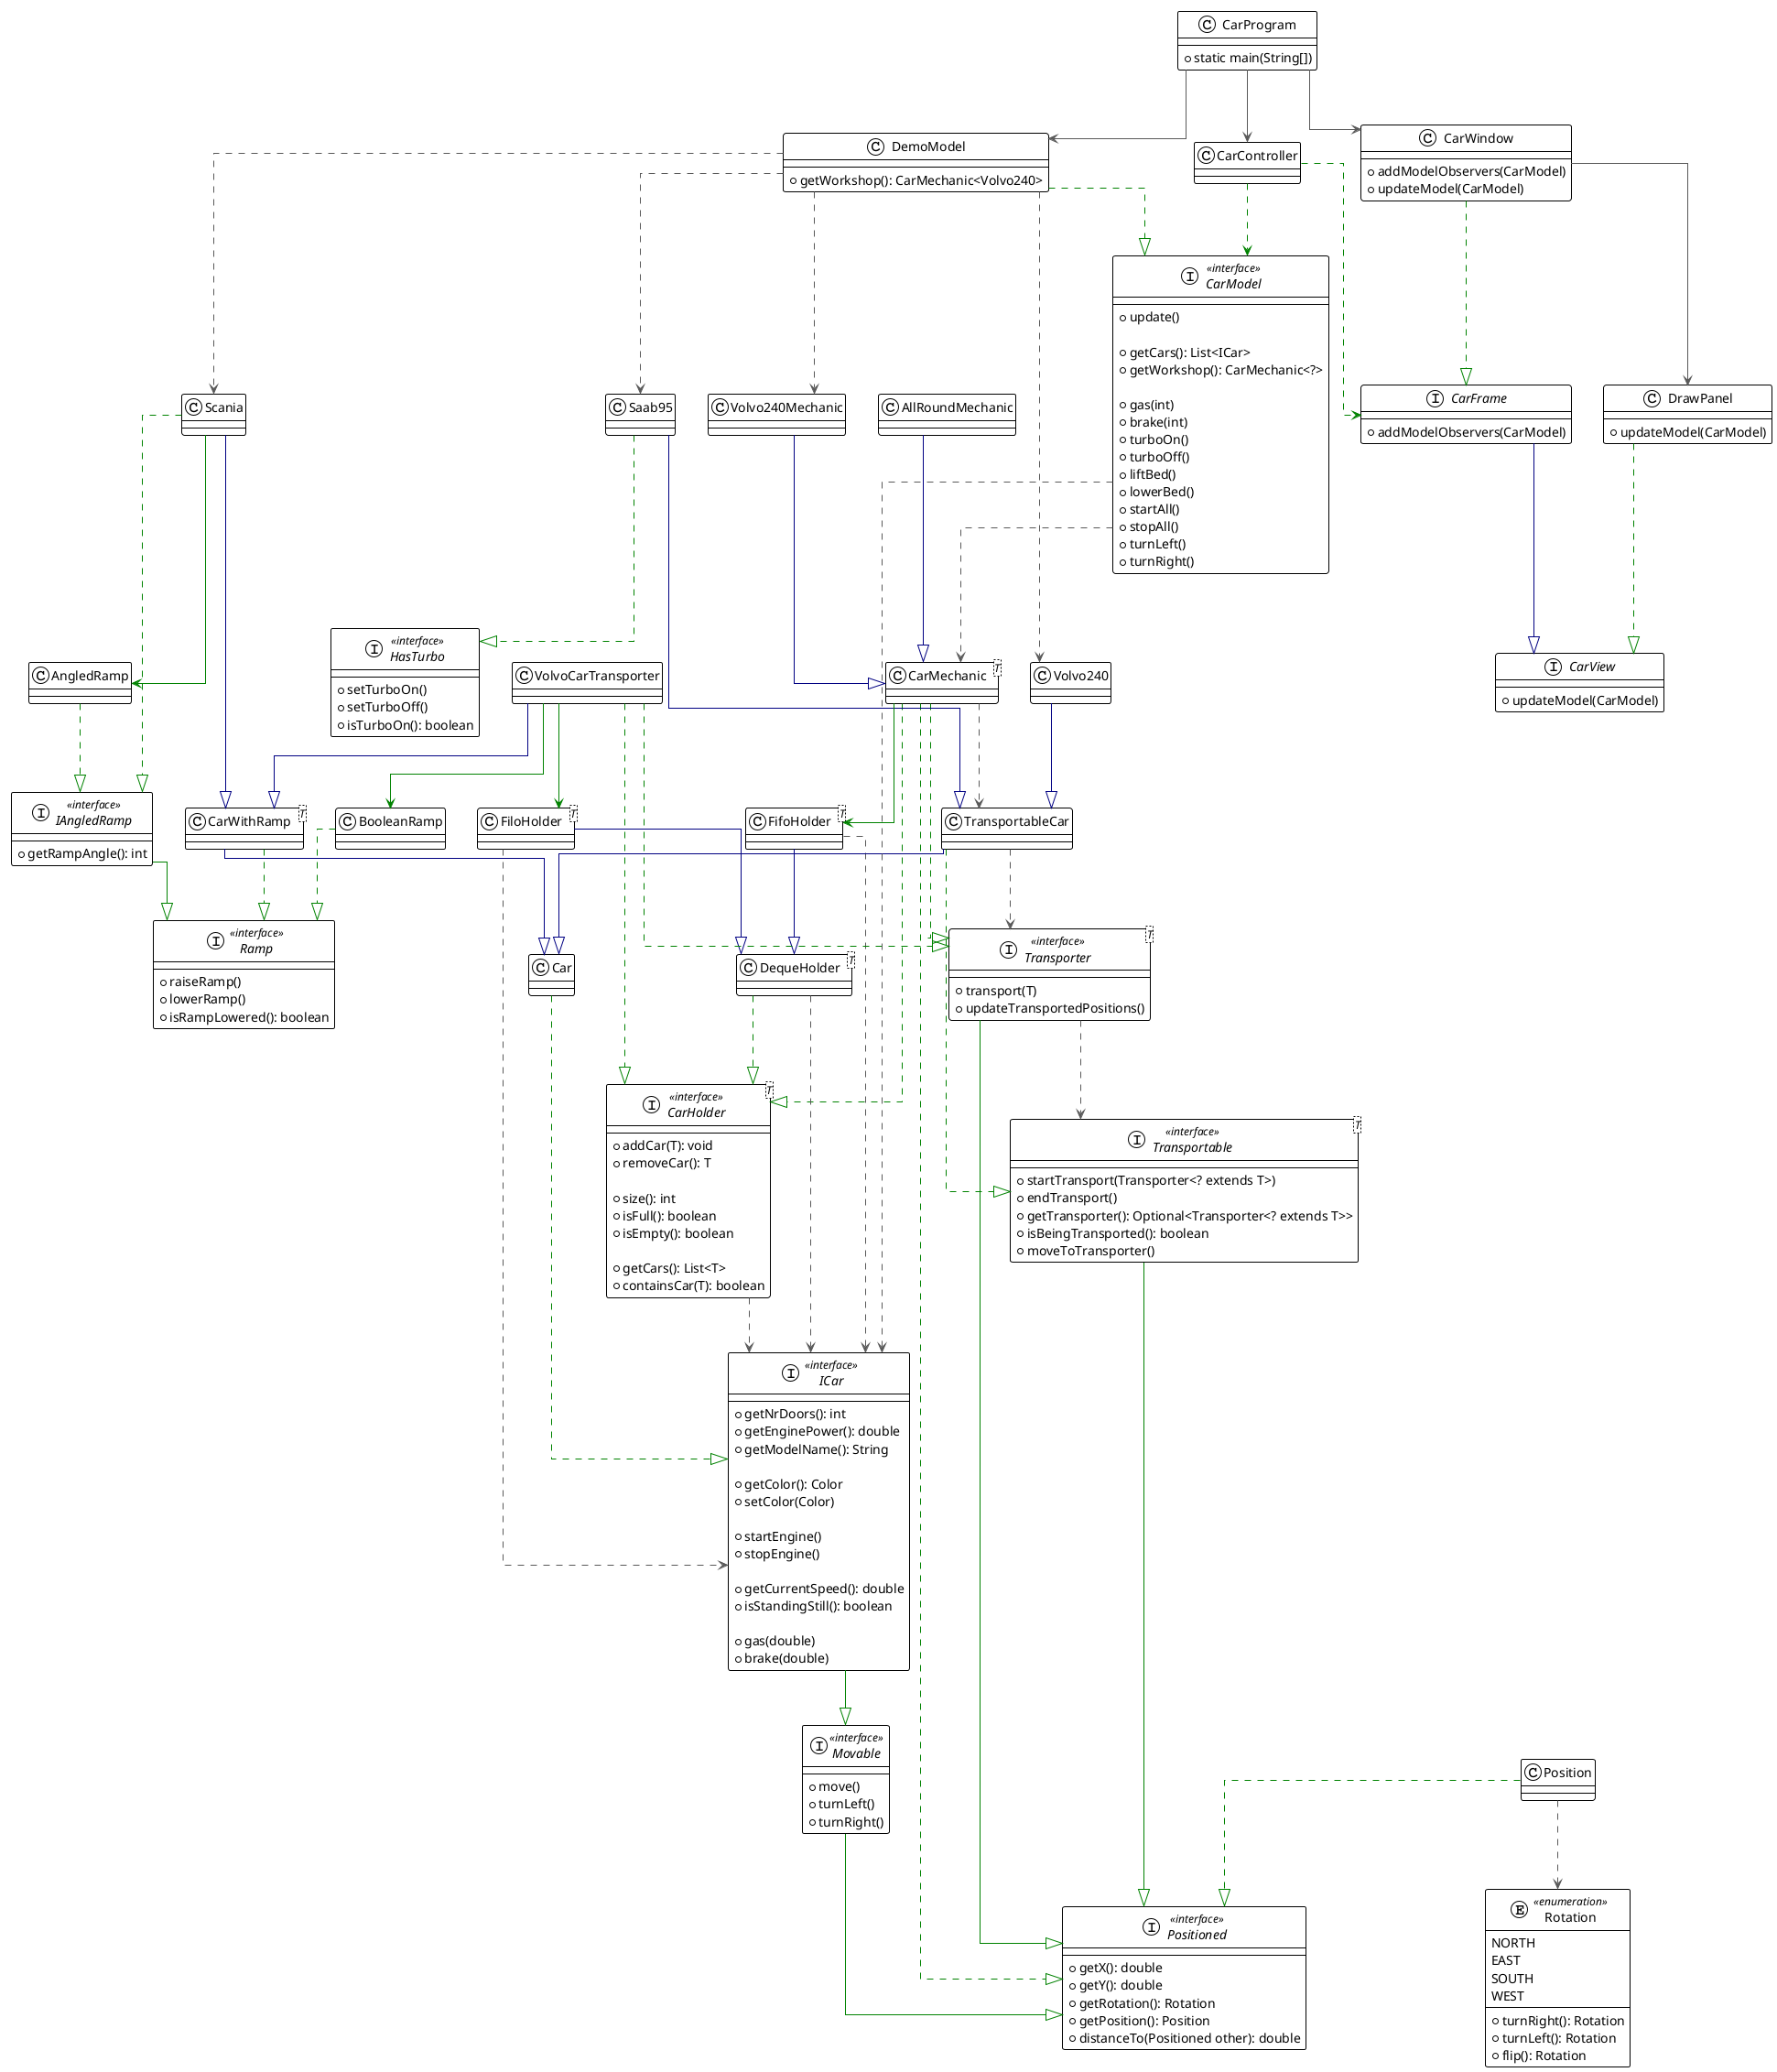 @startuml

!theme plain
top to bottom direction
skinparam linetype ortho

class AllRoundMechanic
class AngledRamp
class BooleanRamp
class Car
class CarProgram {
    + static main(String[])
}
class CarController
interface CarModel << interface >> {
    + update()

    + getCars(): List<ICar>
    + getWorkshop(): CarMechanic<?>

    + gas(int)
    + brake(int)
    + turboOn()
    + turboOff()
    + liftBed()
    + lowerBed()
    + startAll()
    + stopAll()
    + turnLeft()
    + turnRight()
}
class DemoModel {
    + getWorkshop(): CarMechanic<Volvo240>
}
interface CarHolder<T> << interface >> {
    + addCar(T): void
    + removeCar(): T

    + size(): int
    + isFull(): boolean
    + isEmpty(): boolean

    + getCars(): List<T>
    + containsCar(T): boolean
}
class CarMechanic<T>
interface CarView {
    + updateModel(CarModel)
}
interface CarFrame {
    + addModelObservers(CarModel)
}
class CarWindow {
    + addModelObservers(CarModel)
    + updateModel(CarModel)
}
class CarWithRamp<T>
class DequeHolder<T>
class DrawPanel {
    + updateModel(CarModel)
}
class FifoHolder<T>
class FiloHolder<T>
interface HasTurbo << interface >> {
    + setTurboOn()
    + setTurboOff()
    + isTurboOn(): boolean
}
interface IAngledRamp << interface >> {
    + getRampAngle(): int
}
interface ICar << interface >> {
    + getNrDoors(): int
    + getEnginePower(): double
    + getModelName(): String

    + getColor(): Color
    + setColor(Color)

    + startEngine()
    + stopEngine()

    + getCurrentSpeed(): double
    + isStandingStill(): boolean

    + gas(double)
    + brake(double)
}
interface Movable << interface >> {
    + move()
    + turnLeft()
    + turnRight()
}
class Position
interface Positioned << interface >> {
    + getX(): double
    + getY(): double
    + getRotation(): Rotation
    + getPosition(): Position
    + distanceTo(Positioned other): double
}
interface Ramp << interface >> {
    + raiseRamp()
    + lowerRamp()
    + isRampLowered(): boolean
}
enum Rotation << enumeration >> {
    NORTH
    EAST
    SOUTH
    WEST

    + turnRight(): Rotation
    + turnLeft(): Rotation
    + flip(): Rotation
}
class Saab95
class Scania
interface Transportable<T> << interface >> {
    + startTransport(Transporter<? extends T>)
    + endTransport()
    + getTransporter(): Optional<Transporter<? extends T>>
    + isBeingTransported(): boolean
    + moveToTransporter()
}
class TransportableCar
interface Transporter<T> << interface >> {
    + transport(T)
    + updateTransportedPositions()
}
class Volvo240
class Volvo240Mechanic
class VolvoCarTransporter

AllRoundMechanic     -[#000082,plain]-^  CarMechanic
AngledRamp           -[#008200,dashed]-^  IAngledRamp
BooleanRamp          -[#008200,dashed]-^  Ramp
Car                  -[#008200,dashed]-^  ICar
CarHolder            -[#595959,dashed]->  ICar
CarMechanic          -[#008200,dashed]-^  CarHolder
CarMechanic          -[#008200,dashed]-^  Positioned
CarMechanic          -[#595959,dashed]->  TransportableCar
CarMechanic          -[#008200,dashed]-^  Transporter
CarWithRamp          -[#000082,plain]-^  Car
CarWithRamp          -[#008200,dashed]-^  Ramp
DequeHolder          -[#008200,dashed]-^  CarHolder
DequeHolder          -[#595959,dashed]->  ICar
FifoHolder           -[#000082,plain]-^  DequeHolder
FifoHolder           -[#595959,dashed]->  ICar
FiloHolder           -[#000082,plain]-^  DequeHolder
FiloHolder           -[#595959,dashed]->  ICar
IAngledRamp          -[#008200,plain]-^  Ramp
ICar                 -[#008200,plain]-^  Movable
Movable              -[#008200,plain]-^  Positioned
Position             -[#008200,dashed]-^  Positioned
Saab95               -[#008200,dashed]-^  HasTurbo
Saab95               -[#000082,plain]-^  TransportableCar
Scania               -[#000082,plain]-^  CarWithRamp
Scania               -[#008200,dashed]-^  IAngledRamp
Transportable        -[#008200,plain]-^  Positioned
TransportableCar     -[#000082,plain]-^  Car
TransportableCar     -[#008200,dashed]-^  Transportable
Transporter          -[#008200,plain]-^  Positioned
Transporter          -[#595959,dashed]->  Transportable
Volvo240             -[#000082,plain]-^  TransportableCar
Volvo240Mechanic     -[#000082,plain]-^  CarMechanic
VolvoCarTransporter  -[#008200,dashed]-^  CarHolder
VolvoCarTransporter  -[#000082,plain]-^  CarWithRamp
VolvoCarTransporter  -[#008200,dashed]-^  Transporter
CarWindow            -[#595959,plain]->   DrawPanel
DemoModel            -[#595959,dashed]->  Volvo240
DemoModel            -[#595959,dashed]->  Saab95
DemoModel            -[#595959,dashed]->  Scania
DemoModel            -[#595959,dashed]->  Volvo240Mechanic
CarController           -[#008200,dashed]->  CarFrame
CarController           -[#008200,dashed]->  CarModel
CarProgram           -[#595959,plain]->  CarWindow
CarProgram           -[#595959,plain]->  DemoModel
CarProgram           -[#595959,plain]->  CarController
Position             -[#595959,dashed]->  Rotation
VolvoCarTransporter  -[#008200,plain]->  BooleanRamp
Scania               -[#008200,plain]->  AngledRamp
CarMechanic          -[#008200,plain]->  FifoHolder
VolvoCarTransporter  -[#008200,plain]->  FiloHolder
TransportableCar     -[#595959,dashed]->  Transporter
CarModel             -[#595959,dashed]->  ICar
CarModel             -[#595959,dashed]->  CarMechanic
CarWindow            -[#008200,dashed]-^   CarFrame
CarFrame             -[#000082,plain]-^   CarView
DrawPanel            -[#008200,dashed]-^   CarView
DemoModel            -[#008200,dashed]-^   CarModel
@enduml
